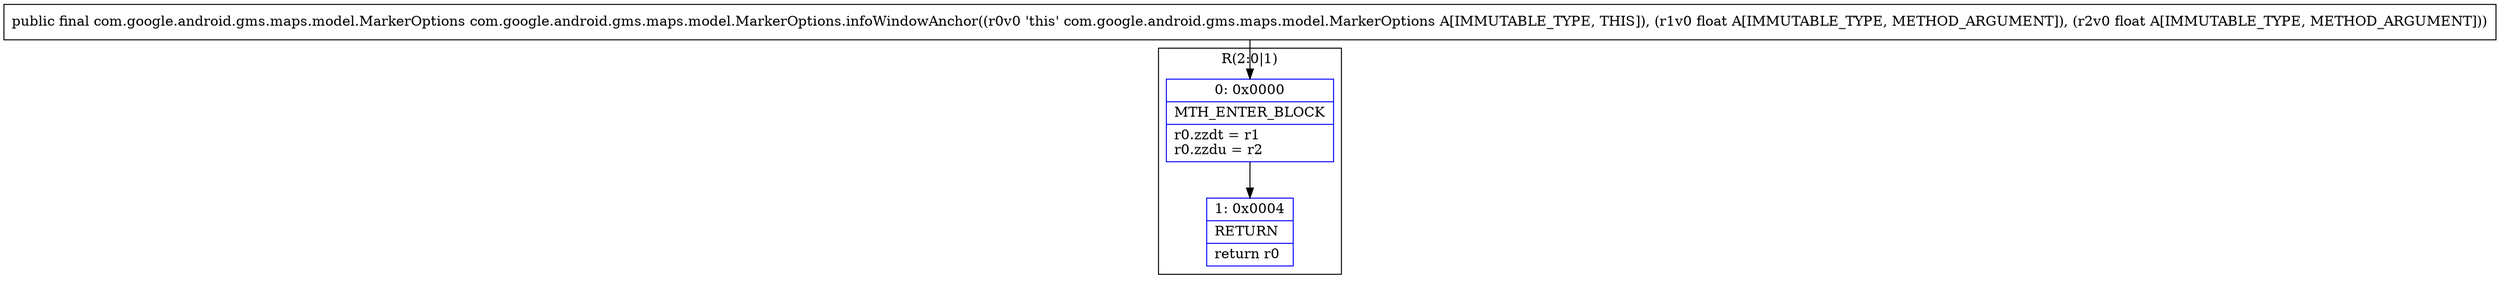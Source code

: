 digraph "CFG forcom.google.android.gms.maps.model.MarkerOptions.infoWindowAnchor(FF)Lcom\/google\/android\/gms\/maps\/model\/MarkerOptions;" {
subgraph cluster_Region_1178512377 {
label = "R(2:0|1)";
node [shape=record,color=blue];
Node_0 [shape=record,label="{0\:\ 0x0000|MTH_ENTER_BLOCK\l|r0.zzdt = r1\lr0.zzdu = r2\l}"];
Node_1 [shape=record,label="{1\:\ 0x0004|RETURN\l|return r0\l}"];
}
MethodNode[shape=record,label="{public final com.google.android.gms.maps.model.MarkerOptions com.google.android.gms.maps.model.MarkerOptions.infoWindowAnchor((r0v0 'this' com.google.android.gms.maps.model.MarkerOptions A[IMMUTABLE_TYPE, THIS]), (r1v0 float A[IMMUTABLE_TYPE, METHOD_ARGUMENT]), (r2v0 float A[IMMUTABLE_TYPE, METHOD_ARGUMENT])) }"];
MethodNode -> Node_0;
Node_0 -> Node_1;
}

